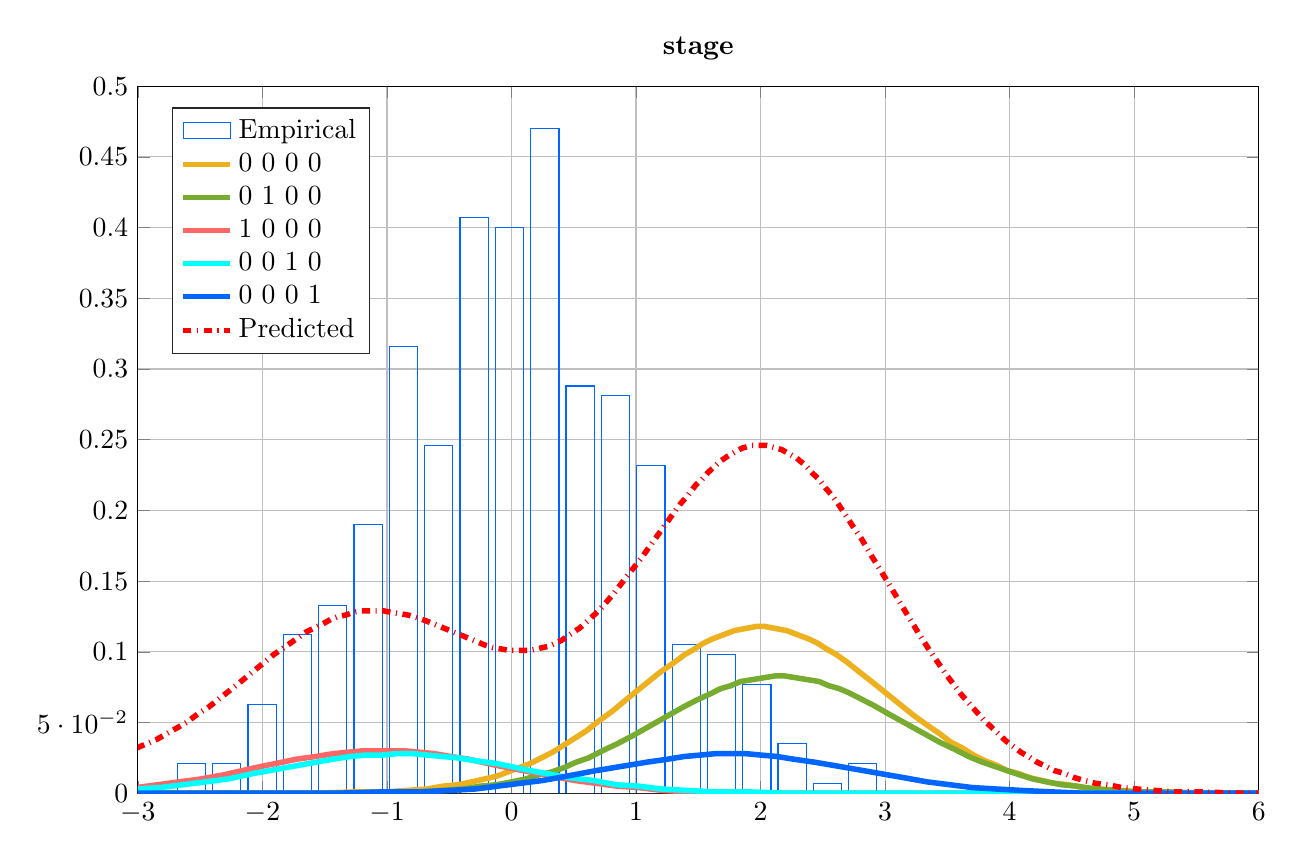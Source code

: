 % This file was created by matlab2tikz.
%
%The latest updates can be retrieved from
%  http://www.mathworks.com/matlabcentral/fileexchange/22022-matlab2tikz-matlab2tikz
%where you can also make suggestions and rate matlab2tikz.
%
\definecolor{mycolor1}{rgb}{0.0,0.4,1.0}%
\definecolor{mycolor2}{rgb}{0.929,0.694,0.125}%
\definecolor{mycolor3}{rgb}{0.466,0.674,0.188}%
\definecolor{mycolor4}{rgb}{0.0,1.0,1.0}%
%
\begin{tikzpicture}

\begin{axis}[%
width=5.604in,
height=3.535in,
at={(0.94in,0.477in)},
scale only axis,
bar shift auto,
xmin=-3,
xmax=6,
ymin=0,
ymax=0.5,
axis background/.style={fill=white},
title style={font=\bfseries},
title={stage},
xmajorgrids,
ymajorgrids,
legend style={at={(0.03,0.97)}, anchor=north west, legend cell align=left, align=left, draw=white!15!black}
]
\addplot[ybar, bar width=0.227, fill=white, fill opacity=0, draw=mycolor1, area legend] table[row sep=crcr] {%
-2.57	0.021\\
-2.286	0.021\\
-2.002	0.063\\
-1.719	0.112\\
-1.435	0.133\\
-1.151	0.19\\
-0.867	0.316\\
-0.584	0.246\\
-0.3	0.407\\
-0.016	0.4\\
0.268	0.47\\
0.551	0.288\\
0.835	0.281\\
1.119	0.232\\
1.403	0.105\\
1.686	0.098\\
1.97	0.077\\
2.254	0.035\\
2.538	0.007\\
2.821	0.021\\
};
\addplot[forget plot, color=white!15!black] table[row sep=crcr] {%
-3	0\\
6	0\\
};
\addlegendentry{Empirical}

\addplot [color=mycolor2, line width=2.0pt]
  table[row sep=crcr]{%
-3.01	4.217e-07\\
-1.58	0.0\\
-1.24	0.001\\
-1.01	0.001\\
-0.83	0.002\\
-0.68	0.003\\
-0.55	0.005\\
-0.43	0.006\\
-0.32	0.008\\
-0.22	0.01\\
-0.12	0.012\\
-0.03	0.015\\
0.06	0.018\\
0.15	0.021\\
0.24	0.025\\
0.33	0.029\\
0.42	0.034\\
0.51	0.039\\
0.6	0.044\\
0.7	0.051\\
0.81	0.058\\
0.96	0.069\\
1.2	0.086\\
1.3	0.092\\
1.39	0.098\\
1.47	0.102\\
1.54	0.106\\
1.61	0.109\\
1.67	0.111\\
1.73	0.113\\
1.79	0.115\\
1.85	0.116\\
1.91	0.117\\
1.97	0.118\\
2.03	0.118\\
2.09	0.117\\
2.15	0.116\\
2.21	0.115\\
2.27	0.113\\
2.33	0.111\\
2.39	0.109\\
2.46	0.106\\
2.53	0.102\\
2.61	0.098\\
2.69	0.093\\
2.79	0.086\\
2.92	0.077\\
3.23	0.055\\
3.34	0.048\\
3.44	0.042\\
3.53	0.036\\
3.62	0.032\\
3.71	0.027\\
3.8	0.023\\
3.89	0.02\\
3.98	0.016\\
4.07	0.014\\
4.16	0.011\\
4.26	0.009\\
4.36	0.007\\
4.47	0.006\\
4.59	0.004\\
4.72	0.003\\
4.87	0.002\\
5.05	0.001\\
5.27	0.001\\
5.58	0.0\\
6.01	3.757e-05\\
};
\addlegendentry{0 0 0 0}

\addplot [color=mycolor3, line width=2.0pt]
  table[row sep=crcr]{%
-3.01	1.334e-07\\
-1.33	0.0\\
-0.98	0.001\\
-0.74	0.001\\
-0.55	0.002\\
-0.39	0.003\\
-0.25	0.005\\
-0.12	0.006\\
0	0.008\\
0.11	0.01\\
0.22	0.013\\
0.32	0.015\\
0.42	0.018\\
0.52	0.022\\
0.62	0.025\\
0.73	0.03\\
0.85	0.035\\
0.98	0.041\\
1.18	0.051\\
1.38	0.061\\
1.49	0.066\\
1.59	0.07\\
1.68	0.074\\
1.76	0.076\\
1.84	0.079\\
1.91	0.08\\
1.98	0.081\\
2.05	0.082\\
2.12	0.083\\
2.19	0.083\\
2.26	0.082\\
2.33	0.081\\
2.4	0.08\\
2.47	0.079\\
2.55	0.076\\
2.63	0.074\\
2.71	0.071\\
2.8	0.067\\
2.91	0.062\\
3.05	0.055\\
3.44	0.036\\
3.56	0.031\\
3.67	0.026\\
3.78	0.022\\
3.88	0.019\\
3.98	0.016\\
4.08	0.013\\
4.19	0.01\\
4.3	0.008\\
4.42	0.006\\
4.54	0.005\\
4.68	0.003\\
4.83	0.002\\
5	0.001\\
5.21	0.001\\
5.48	0.0\\
5.89	7.716e-05\\
6.01	4.893e-05\\
};
\addlegendentry{0 1 0 0}

\addplot [color=white!40!red, line width=2.0pt]
  table[row sep=crcr]{%
-3.01	0.004\\
-2.84	0.006\\
-2.67	0.008\\
-2.5	0.01\\
-2.31	0.013\\
-2.06	0.018\\
-1.73	0.024\\
-1.57	0.026\\
-1.43	0.028\\
-1.31	0.029\\
-1.19	0.03\\
-1.08	0.03\\
-0.97	0.03\\
-0.86	0.03\\
-0.74	0.029\\
-0.62	0.028\\
-0.49	0.026\\
-0.34	0.024\\
-0.14	0.02\\
0.33	0.012\\
0.51	0.009\\
0.68	0.007\\
0.85	0.005\\
1.02	0.004\\
1.21	0.002\\
1.42	0.001\\
1.66	0.001\\
1.97	0.0\\
2.42	7.792e-05\\
3.43	1.431e-06\\
6.01	5.134e-13\\
};
\addlegendentry{1 0 0 0}

\addplot [color=mycolor4, line width=2.0pt]
  table[row sep=crcr]{%
-3.01	0.003\\
-2.82	0.004\\
-2.64	0.006\\
-2.46	0.008\\
-2.28	0.01\\
-2.07	0.014\\
-1.44	0.024\\
-1.29	0.026\\
-1.16	0.027\\
-1.04	0.027\\
-0.92	0.028\\
-0.8	0.028\\
-0.68	0.027\\
-0.56	0.026\\
-0.43	0.025\\
-0.29	0.023\\
-0.12	0.021\\
0.15	0.016\\
0.46	0.011\\
0.66	0.009\\
0.84	0.006\\
1.02	0.005\\
1.2	0.003\\
1.4	0.002\\
1.62	0.001\\
1.88	0.001\\
2.22	0.0\\
2.76	3.751e-05\\
4.47	1.735e-08\\
6.01	1.41e-12\\
};
\addlegendentry{0 0 1 0}

\addplot [color=mycolor1, line width=2.0pt]
  table[row sep=crcr]{%
-3.01	3.252e-07\\
-1.4	0.0\\
-1	0.001\\
-0.72	0.001\\
-0.49	0.002\\
-0.29	0.003\\
-0.11	0.005\\
0.07	0.007\\
0.25	0.009\\
0.44	0.012\\
0.68	0.016\\
1.09	0.022\\
1.25	0.024\\
1.39	0.026\\
1.52	0.027\\
1.64	0.028\\
1.76	0.028\\
1.88	0.028\\
2	0.027\\
2.13	0.026\\
2.27	0.024\\
2.43	0.022\\
2.63	0.019\\
3.15	0.011\\
3.34	0.008\\
3.52	0.006\\
3.7	0.004\\
3.89	0.003\\
4.09	0.002\\
4.32	0.001\\
4.6	0.0\\
4.98	0.0\\
5.65	1.417e-05\\
6.01	3.268e-06\\
};
\addlegendentry{0 0 0 1}

\addplot [color=red, dashdotted, line width=2.0pt]
  table[row sep=crcr]{%
-3.01	0.032\\
-2.93	0.035\\
-2.85	0.038\\
-2.77	0.042\\
-2.69	0.046\\
-2.61	0.05\\
-2.52	0.056\\
-2.43	0.061\\
-2.33	0.068\\
-2.2	0.077\\
-1.91	0.098\\
-1.81	0.104\\
-1.73	0.109\\
-1.65	0.114\\
-1.58	0.117\\
-1.51	0.12\\
-1.45	0.123\\
-1.39	0.125\\
-1.33	0.126\\
-1.27	0.128\\
-1.21	0.129\\
-1.15	0.129\\
-1.09	0.129\\
-1.03	0.129\\
-0.97	0.128\\
-0.9	0.127\\
-0.83	0.126\\
-0.75	0.124\\
-0.66	0.121\\
-0.55	0.117\\
-0.3	0.108\\
-0.22	0.105\\
-0.15	0.103\\
-0.08	0.102\\
-0.02	0.101\\
0.04	0.101\\
0.1	0.101\\
0.15	0.101\\
0.2	0.102\\
0.25	0.103\\
0.3	0.104\\
0.35	0.106\\
0.4	0.108\\
0.45	0.111\\
0.5	0.114\\
0.55	0.117\\
0.6	0.121\\
0.65	0.125\\
0.7	0.129\\
0.76	0.135\\
0.82	0.141\\
0.88	0.148\\
0.95	0.156\\
1.04	0.166\\
1.35	0.204\\
1.42	0.211\\
1.48	0.218\\
1.53	0.222\\
1.58	0.227\\
1.63	0.231\\
1.68	0.235\\
1.73	0.238\\
1.77	0.24\\
1.81	0.242\\
1.85	0.244\\
1.89	0.245\\
1.93	0.246\\
1.97	0.246\\
2.01	0.246\\
2.05	0.246\\
2.09	0.245\\
2.13	0.244\\
2.17	0.243\\
2.21	0.241\\
2.25	0.239\\
2.29	0.237\\
2.33	0.234\\
2.37	0.231\\
2.42	0.226\\
2.47	0.222\\
2.52	0.216\\
2.57	0.211\\
2.62	0.205\\
2.68	0.197\\
2.74	0.189\\
2.81	0.18\\
2.89	0.168\\
3.01	0.151\\
3.18	0.126\\
3.27	0.113\\
3.35	0.102\\
3.42	0.093\\
3.49	0.084\\
3.55	0.077\\
3.61	0.07\\
3.67	0.064\\
3.73	0.058\\
3.79	0.052\\
3.85	0.047\\
3.91	0.042\\
3.97	0.037\\
4.03	0.033\\
4.09	0.029\\
4.15	0.026\\
4.22	0.022\\
4.29	0.019\\
4.36	0.016\\
4.44	0.014\\
4.52	0.011\\
4.6	0.009\\
4.69	0.007\\
4.79	0.006\\
4.9	0.004\\
5.02	0.003\\
5.16	0.002\\
5.33	0.001\\
5.54	0.001\\
5.83	0.0\\
6.01	9.367e-05\\
};
\addlegendentry{Predicted}

\end{axis}
\end{tikzpicture}%